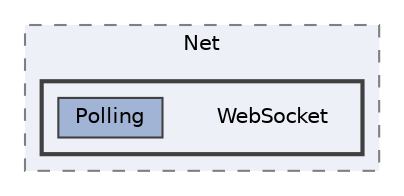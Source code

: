 digraph "C:/Users/adenf/RiderProjects/Openlabs.Mgcxm/Openlabs.Mgcxm/Net/WebSocket"
{
 // LATEX_PDF_SIZE
  bgcolor="transparent";
  edge [fontname=Helvetica,fontsize=10,labelfontname=Helvetica,labelfontsize=10];
  node [fontname=Helvetica,fontsize=10,shape=box,height=0.2,width=0.4];
  compound=true
  subgraph clusterdir_2d6f05b05e1065468f2f9e5cf72d169e {
    graph [ bgcolor="#edf0f7", pencolor="grey50", label="Net", fontname=Helvetica,fontsize=10 style="filled,dashed", URL="dir_2d6f05b05e1065468f2f9e5cf72d169e.html",tooltip=""]
  subgraph clusterdir_1cfa03ed7aef5a97ccf4a17251fb3e8e {
    graph [ bgcolor="#edf0f7", pencolor="grey25", label="", fontname=Helvetica,fontsize=10 style="filled,bold", URL="dir_1cfa03ed7aef5a97ccf4a17251fb3e8e.html",tooltip=""]
    dir_1cfa03ed7aef5a97ccf4a17251fb3e8e [shape=plaintext, label="WebSocket"];
  dir_c683476ab0526b216b9c743ef26940c7 [label="Polling", fillcolor="#a2b4d6", color="grey25", style="filled", URL="dir_c683476ab0526b216b9c743ef26940c7.html",tooltip=""];
  }
  }
}
